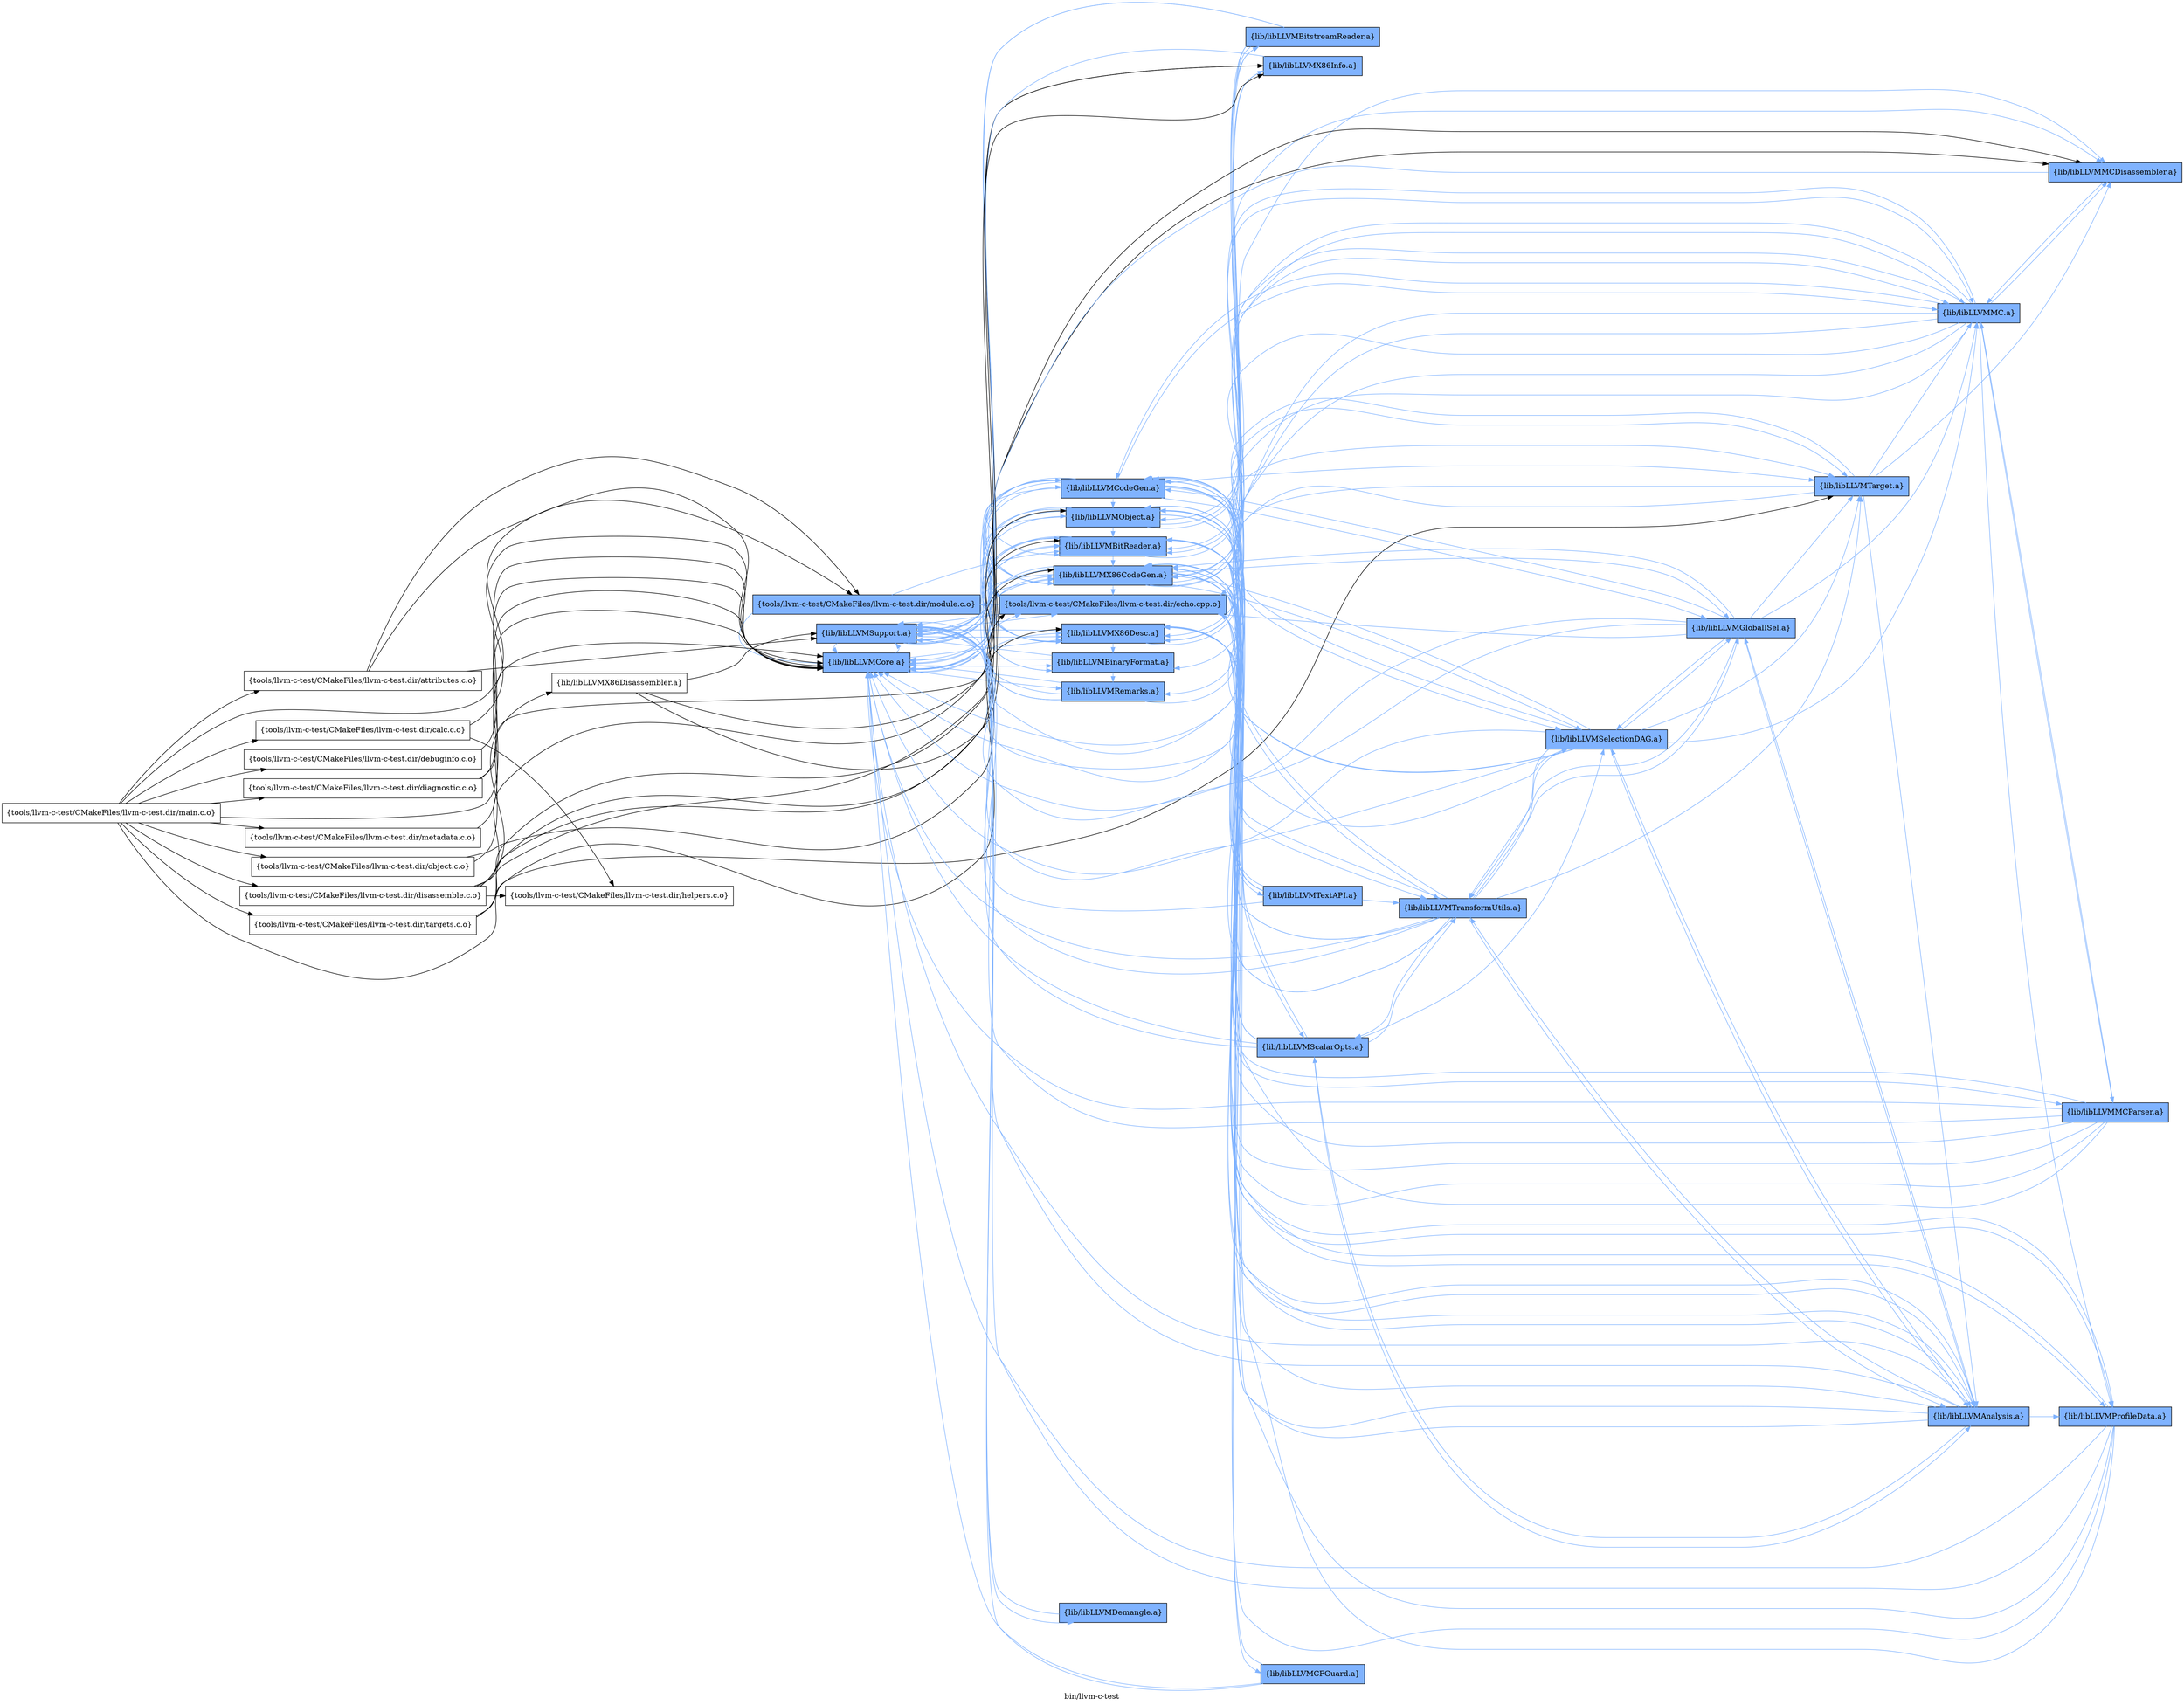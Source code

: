 digraph "bin/llvm-c-test" {
	label="bin/llvm-c-test";
	rankdir=LR;
	{ rank=same; Node0x564261198c88;  }
	{ rank=same; Node0x564261191d48; Node0x564261199728; Node0x564261198828;  }
	{ rank=same; Node0x564261199c28; Node0x56426119b078; Node0x56426119ab28; Node0x5642611927e8; Node0x56426119b758; Node0x564261190ee8; Node0x564261198d28; Node0x56426119b1b8; Node0x5642611918e8;  }

	Node0x564261198c88 [shape=record,shape=box,group=0,label="{tools/llvm-c-test/CMakeFiles/llvm-c-test.dir/attributes.c.o}"];
	Node0x564261198c88 -> Node0x564261191d48;
	Node0x564261198c88 -> Node0x564261199728;
	Node0x564261198c88 -> Node0x564261198828;
	Node0x564261191d48 [shape=record,shape=box,group=1,style=filled,fillcolor="0.600000 0.5 1",label="{tools/llvm-c-test/CMakeFiles/llvm-c-test.dir/module.c.o}"];
	Node0x564261191d48 -> Node0x564261199c28[color="0.600000 0.5 1"];
	Node0x564261191d48 -> Node0x564261199728[color="0.600000 0.5 1"];
	Node0x564261199728 [shape=record,shape=box,group=1,style=filled,fillcolor="0.600000 0.5 1",label="{lib/libLLVMCore.a}"];
	Node0x564261199728 -> Node0x56426119b078[color="0.600000 0.5 1"];
	Node0x564261199728 -> Node0x56426119ab28[color="0.600000 0.5 1"];
	Node0x564261199728 -> Node0x564261198828[color="0.600000 0.5 1"];
	Node0x564261199728 -> Node0x5642611927e8[color="0.600000 0.5 1"];
	Node0x564261199728 -> Node0x56426119b758[color="0.600000 0.5 1"];
	Node0x564261199728 -> Node0x564261199c28[color="0.600000 0.5 1"];
	Node0x564261199728 -> Node0x564261190ee8[color="0.600000 0.5 1"];
	Node0x564261198828 [shape=record,shape=box,group=1,style=filled,fillcolor="0.600000 0.5 1",label="{lib/libLLVMSupport.a}"];
	Node0x564261198828 -> Node0x56426119b758[color="0.600000 0.5 1"];
	Node0x564261198828 -> Node0x56426119b078[color="0.600000 0.5 1"];
	Node0x564261198828 -> Node0x564261199c28[color="0.600000 0.5 1"];
	Node0x564261198828 -> Node0x564261199728[color="0.600000 0.5 1"];
	Node0x564261198828 -> Node0x564261198d28[color="0.600000 0.5 1"];
	Node0x564261198828 -> Node0x56426119ab28[color="0.600000 0.5 1"];
	Node0x564261198828 -> Node0x56426119b1b8[color="0.600000 0.5 1"];
	Node0x564261198828 -> Node0x5642611918e8[color="0.600000 0.5 1"];
	Node0x56426119bf28 [shape=record,shape=box,group=0,label="{tools/llvm-c-test/CMakeFiles/llvm-c-test.dir/calc.c.o}"];
	Node0x56426119bf28 -> Node0x56426119b028;
	Node0x56426119bf28 -> Node0x564261199728;
	Node0x56426119b028 [shape=record,shape=box,group=0,label="{tools/llvm-c-test/CMakeFiles/llvm-c-test.dir/helpers.c.o}"];
	Node0x56426119b9d8 [shape=record,shape=box,group=0,label="{tools/llvm-c-test/CMakeFiles/llvm-c-test.dir/debuginfo.c.o}"];
	Node0x56426119b9d8 -> Node0x564261199728;
	Node0x56426119c658 [shape=record,shape=box,group=0,label="{tools/llvm-c-test/CMakeFiles/llvm-c-test.dir/diagnostic.c.o}"];
	Node0x56426119c658 -> Node0x564261199c28;
	Node0x56426119c658 -> Node0x564261199728;
	Node0x564261199c28 [shape=record,shape=box,group=1,style=filled,fillcolor="0.600000 0.5 1",label="{lib/libLLVMBitReader.a}"];
	Node0x564261199c28 -> Node0x564261199728[color="0.600000 0.5 1"];
	Node0x564261199c28 -> Node0x564261198828[color="0.600000 0.5 1"];
	Node0x564261199c28 -> Node0x56426119b078[color="0.600000 0.5 1"];
	Node0x564261199c28 -> Node0x56426119ab28[color="0.600000 0.5 1"];
	Node0x564261199c28 -> Node0x564261190ad8[color="0.600000 0.5 1"];
	Node0x56426119aad8 [shape=record,shape=box,group=0,label="{tools/llvm-c-test/CMakeFiles/llvm-c-test.dir/disassemble.c.o}"];
	Node0x56426119aad8 -> Node0x56426119b028;
	Node0x56426119aad8 -> Node0x56426119a628;
	Node0x56426119aad8 -> Node0x56426119a128;
	Node0x56426119aad8 -> Node0x56426119ab28;
	Node0x56426119aad8 -> Node0x564261199228;
	Node0x56426119a628 [shape=record,shape=box,group=0,label="{lib/libLLVMX86Disassembler.a}"];
	Node0x56426119a628 -> Node0x56426119a128;
	Node0x56426119a628 -> Node0x564261199228;
	Node0x56426119a628 -> Node0x564261198828;
	Node0x56426119a128 [shape=record,shape=box,group=1,style=filled,fillcolor="0.600000 0.5 1",label="{lib/libLLVMX86Info.a}"];
	Node0x56426119a128 -> Node0x564261198828[color="0.600000 0.5 1"];
	Node0x56426119ab28 [shape=record,shape=box,group=1,style=filled,fillcolor="0.600000 0.5 1",label="{lib/libLLVMX86Desc.a}"];
	Node0x56426119ab28 -> Node0x564261198828[color="0.600000 0.5 1"];
	Node0x56426119ab28 -> Node0x56426119b078[color="0.600000 0.5 1"];
	Node0x56426119ab28 -> Node0x56426119a128[color="0.600000 0.5 1"];
	Node0x56426119ab28 -> Node0x564261199228[color="0.600000 0.5 1"];
	Node0x56426119ab28 -> Node0x5642611904e8[color="0.600000 0.5 1"];
	Node0x56426119ab28 -> Node0x5642611927e8[color="0.600000 0.5 1"];
	Node0x564261199228 [shape=record,shape=box,group=1,style=filled,fillcolor="0.600000 0.5 1",label="{lib/libLLVMMCDisassembler.a}"];
	Node0x564261199228 -> Node0x564261198828[color="0.600000 0.5 1"];
	Node0x564261199228 -> Node0x5642611904e8[color="0.600000 0.5 1"];
	Node0x56426119b758 [shape=record,shape=box,group=1,style=filled,fillcolor="0.600000 0.5 1",label="{tools/llvm-c-test/CMakeFiles/llvm-c-test.dir/echo.cpp.o}"];
	Node0x56426119b758 -> Node0x564261191d48[color="0.600000 0.5 1"];
	Node0x56426119b758 -> Node0x564261199728[color="0.600000 0.5 1"];
	Node0x56426119b758 -> Node0x564261198828[color="0.600000 0.5 1"];
	Node0x56426119b758 -> Node0x564261198328[color="0.600000 0.5 1"];
	Node0x564261198328 [shape=record,shape=box,group=1,style=filled,fillcolor="0.600000 0.5 1",label="{lib/libLLVMTarget.a}"];
	Node0x564261198328 -> Node0x56426119b078[color="0.600000 0.5 1"];
	Node0x564261198328 -> Node0x564261199728[color="0.600000 0.5 1"];
	Node0x564261198328 -> Node0x564261198828[color="0.600000 0.5 1"];
	Node0x564261198328 -> Node0x56426119bfc8[color="0.600000 0.5 1"];
	Node0x564261198328 -> Node0x5642611904e8[color="0.600000 0.5 1"];
	Node0x564261198328 -> Node0x564261199228[color="0.600000 0.5 1"];
	Node0x564261191b18 [shape=record,shape=box,group=0,label="{tools/llvm-c-test/CMakeFiles/llvm-c-test.dir/main.c.o}"];
	Node0x564261191b18 -> Node0x564261198c88;
	Node0x564261191b18 -> Node0x56426119bf28;
	Node0x564261191b18 -> Node0x56426119b9d8;
	Node0x564261191b18 -> Node0x56426119c658;
	Node0x564261191b18 -> Node0x56426119aad8;
	Node0x564261191b18 -> Node0x56426119b758;
	Node0x564261191b18 -> Node0x564261191d48;
	Node0x564261191b18 -> Node0x564261192928;
	Node0x564261191b18 -> Node0x564261190448;
	Node0x564261191b18 -> Node0x564261190a38;
	Node0x564261191b18 -> Node0x564261199728;
	Node0x564261192928 [shape=record,shape=box,group=0,label="{tools/llvm-c-test/CMakeFiles/llvm-c-test.dir/metadata.c.o}"];
	Node0x564261192928 -> Node0x564261199728;
	Node0x564261190448 [shape=record,shape=box,group=0,label="{tools/llvm-c-test/CMakeFiles/llvm-c-test.dir/object.c.o}"];
	Node0x564261190448 -> Node0x564261199728;
	Node0x564261190448 -> Node0x564261198d28;
	Node0x564261190a38 [shape=record,shape=box,group=0,label="{tools/llvm-c-test/CMakeFiles/llvm-c-test.dir/targets.c.o}"];
	Node0x564261190a38 -> Node0x56426119b078;
	Node0x564261190a38 -> Node0x56426119a128;
	Node0x564261190a38 -> Node0x564261198328;
	Node0x564261198d28 [shape=record,shape=box,group=1,style=filled,fillcolor="0.600000 0.5 1",label="{lib/libLLVMObject.a}"];
	Node0x564261198d28 -> Node0x564261199c28[color="0.600000 0.5 1"];
	Node0x564261198d28 -> Node0x56426119ab28[color="0.600000 0.5 1"];
	Node0x564261198d28 -> Node0x564261198828[color="0.600000 0.5 1"];
	Node0x564261198d28 -> Node0x5642611927e8[color="0.600000 0.5 1"];
	Node0x564261198d28 -> Node0x5642611904e8[color="0.600000 0.5 1"];
	Node0x564261198d28 -> Node0x564261199728[color="0.600000 0.5 1"];
	Node0x564261198d28 -> Node0x564261199228[color="0.600000 0.5 1"];
	Node0x564261198d28 -> Node0x56426119cec8[color="0.600000 0.5 1"];
	Node0x564261198d28 -> Node0x56426119b078[color="0.600000 0.5 1"];
	Node0x564261198d28 -> Node0x56426119d288[color="0.600000 0.5 1"];
	Node0x56426119b078 [shape=record,shape=box,group=1,style=filled,fillcolor="0.600000 0.5 1",label="{lib/libLLVMX86CodeGen.a}"];
	Node0x56426119b078 -> Node0x56426119a128[color="0.600000 0.5 1"];
	Node0x56426119b078 -> Node0x564261199728[color="0.600000 0.5 1"];
	Node0x56426119b078 -> Node0x564261198828[color="0.600000 0.5 1"];
	Node0x56426119b078 -> Node0x564261198328[color="0.600000 0.5 1"];
	Node0x56426119b078 -> Node0x564261198878[color="0.600000 0.5 1"];
	Node0x56426119b078 -> Node0x5642611997c8[color="0.600000 0.5 1"];
	Node0x56426119b078 -> Node0x56426119b1b8[color="0.600000 0.5 1"];
	Node0x56426119b078 -> Node0x56426119bfc8[color="0.600000 0.5 1"];
	Node0x56426119b078 -> Node0x56426119e318[color="0.600000 0.5 1"];
	Node0x56426119b078 -> Node0x5642611904e8[color="0.600000 0.5 1"];
	Node0x56426119b078 -> Node0x56426119ab28[color="0.600000 0.5 1"];
	Node0x56426119b078 -> Node0x56426119b758[color="0.600000 0.5 1"];
	Node0x56426119b078 -> Node0x56426119eb38[color="0.600000 0.5 1"];
	Node0x56426119b078 -> Node0x56426119bb18[color="0.600000 0.5 1"];
	Node0x564261198878 [shape=record,shape=box,group=1,style=filled,fillcolor="0.600000 0.5 1",label="{lib/libLLVMGlobalISel.a}"];
	Node0x564261198878 -> Node0x56426119b078[color="0.600000 0.5 1"];
	Node0x564261198878 -> Node0x564261199728[color="0.600000 0.5 1"];
	Node0x564261198878 -> Node0x564261198828[color="0.600000 0.5 1"];
	Node0x564261198878 -> Node0x56426119b1b8[color="0.600000 0.5 1"];
	Node0x564261198878 -> Node0x564261198328[color="0.600000 0.5 1"];
	Node0x564261198878 -> Node0x5642611997c8[color="0.600000 0.5 1"];
	Node0x564261198878 -> Node0x56426119bfc8[color="0.600000 0.5 1"];
	Node0x564261198878 -> Node0x5642611904e8[color="0.600000 0.5 1"];
	Node0x564261198878 -> Node0x56426119b758[color="0.600000 0.5 1"];
	Node0x564261198878 -> Node0x56426119bb18[color="0.600000 0.5 1"];
	Node0x5642611997c8 [shape=record,shape=box,group=1,style=filled,fillcolor="0.600000 0.5 1",label="{lib/libLLVMSelectionDAG.a}"];
	Node0x5642611997c8 -> Node0x56426119b078[color="0.600000 0.5 1"];
	Node0x5642611997c8 -> Node0x564261199728[color="0.600000 0.5 1"];
	Node0x5642611997c8 -> Node0x564261198828[color="0.600000 0.5 1"];
	Node0x5642611997c8 -> Node0x564261198878[color="0.600000 0.5 1"];
	Node0x5642611997c8 -> Node0x56426119b1b8[color="0.600000 0.5 1"];
	Node0x5642611997c8 -> Node0x56426119bfc8[color="0.600000 0.5 1"];
	Node0x5642611997c8 -> Node0x5642611904e8[color="0.600000 0.5 1"];
	Node0x5642611997c8 -> Node0x564261199c28[color="0.600000 0.5 1"];
	Node0x5642611997c8 -> Node0x564261198328[color="0.600000 0.5 1"];
	Node0x5642611997c8 -> Node0x56426119bb18[color="0.600000 0.5 1"];
	Node0x5642611997c8 -> Node0x56426119ab28[color="0.600000 0.5 1"];
	Node0x5642611997c8 -> Node0x564261198d28[color="0.600000 0.5 1"];
	Node0x56426119b1b8 [shape=record,shape=box,group=1,style=filled,fillcolor="0.600000 0.5 1",label="{lib/libLLVMCodeGen.a}"];
	Node0x56426119b1b8 -> Node0x56426119b078[color="0.600000 0.5 1"];
	Node0x56426119b1b8 -> Node0x564261199728[color="0.600000 0.5 1"];
	Node0x56426119b1b8 -> Node0x564261198828[color="0.600000 0.5 1"];
	Node0x56426119b1b8 -> Node0x5642611997c8[color="0.600000 0.5 1"];
	Node0x56426119b1b8 -> Node0x56426119bfc8[color="0.600000 0.5 1"];
	Node0x56426119b1b8 -> Node0x5642611904e8[color="0.600000 0.5 1"];
	Node0x56426119b1b8 -> Node0x564261199c28[color="0.600000 0.5 1"];
	Node0x56426119b1b8 -> Node0x564261198878[color="0.600000 0.5 1"];
	Node0x56426119b1b8 -> Node0x56426119bb18[color="0.600000 0.5 1"];
	Node0x56426119b1b8 -> Node0x56426119ab28[color="0.600000 0.5 1"];
	Node0x56426119b1b8 -> Node0x564261198328[color="0.600000 0.5 1"];
	Node0x56426119b1b8 -> Node0x56426119b758[color="0.600000 0.5 1"];
	Node0x56426119b1b8 -> Node0x564261198d28[color="0.600000 0.5 1"];
	Node0x56426119b1b8 -> Node0x56426119eb38[color="0.600000 0.5 1"];
	Node0x56426119b1b8 -> Node0x56426119aee8[color="0.600000 0.5 1"];
	Node0x56426119bfc8 [shape=record,shape=box,group=1,style=filled,fillcolor="0.600000 0.5 1",label="{lib/libLLVMAnalysis.a}"];
	Node0x56426119bfc8 -> Node0x56426119b078[color="0.600000 0.5 1"];
	Node0x56426119bfc8 -> Node0x564261199728[color="0.600000 0.5 1"];
	Node0x56426119bfc8 -> Node0x564261198828[color="0.600000 0.5 1"];
	Node0x56426119bfc8 -> Node0x56426119b758[color="0.600000 0.5 1"];
	Node0x56426119bfc8 -> Node0x564261199c28[color="0.600000 0.5 1"];
	Node0x56426119bfc8 -> Node0x56426119b1b8[color="0.600000 0.5 1"];
	Node0x56426119bfc8 -> Node0x56426119bb18[color="0.600000 0.5 1"];
	Node0x56426119bfc8 -> Node0x5642611997c8[color="0.600000 0.5 1"];
	Node0x56426119bfc8 -> Node0x56426119ab28[color="0.600000 0.5 1"];
	Node0x56426119bfc8 -> Node0x564261198878[color="0.600000 0.5 1"];
	Node0x56426119bfc8 -> Node0x56426119aee8[color="0.600000 0.5 1"];
	Node0x56426119bfc8 -> Node0x56426119eb38[color="0.600000 0.5 1"];
	Node0x56426119e318 [shape=record,shape=box,group=1,style=filled,fillcolor="0.600000 0.5 1",label="{lib/libLLVMCFGuard.a}"];
	Node0x56426119e318 -> Node0x56426119b078[color="0.600000 0.5 1"];
	Node0x56426119e318 -> Node0x564261199728[color="0.600000 0.5 1"];
	Node0x56426119e318 -> Node0x564261198828[color="0.600000 0.5 1"];
	Node0x5642611904e8 [shape=record,shape=box,group=1,style=filled,fillcolor="0.600000 0.5 1",label="{lib/libLLVMMC.a}"];
	Node0x5642611904e8 -> Node0x56426119ab28[color="0.600000 0.5 1"];
	Node0x5642611904e8 -> Node0x564261198828[color="0.600000 0.5 1"];
	Node0x5642611904e8 -> Node0x564261199c28[color="0.600000 0.5 1"];
	Node0x5642611904e8 -> Node0x564261199728[color="0.600000 0.5 1"];
	Node0x5642611904e8 -> Node0x564261198d28[color="0.600000 0.5 1"];
	Node0x5642611904e8 -> Node0x56426119b1b8[color="0.600000 0.5 1"];
	Node0x5642611904e8 -> Node0x56426119cec8[color="0.600000 0.5 1"];
	Node0x5642611904e8 -> Node0x56426119b078[color="0.600000 0.5 1"];
	Node0x5642611904e8 -> Node0x564261199228[color="0.600000 0.5 1"];
	Node0x5642611904e8 -> Node0x56426119eb38[color="0.600000 0.5 1"];
	Node0x5642611904e8 -> Node0x5642611927e8[color="0.600000 0.5 1"];
	Node0x5642611904e8 -> Node0x56426119b758[color="0.600000 0.5 1"];
	Node0x56426119eb38 [shape=record,shape=box,group=1,style=filled,fillcolor="0.600000 0.5 1",label="{lib/libLLVMProfileData.a}"];
	Node0x56426119eb38 -> Node0x56426119b078[color="0.600000 0.5 1"];
	Node0x56426119eb38 -> Node0x564261199c28[color="0.600000 0.5 1"];
	Node0x56426119eb38 -> Node0x564261199728[color="0.600000 0.5 1"];
	Node0x56426119eb38 -> Node0x564261198d28[color="0.600000 0.5 1"];
	Node0x56426119eb38 -> Node0x564261198828[color="0.600000 0.5 1"];
	Node0x56426119eb38 -> Node0x56426119b1b8[color="0.600000 0.5 1"];
	Node0x56426119eb38 -> Node0x56426119ab28[color="0.600000 0.5 1"];
	Node0x56426119bb18 [shape=record,shape=box,group=1,style=filled,fillcolor="0.600000 0.5 1",label="{lib/libLLVMTransformUtils.a}"];
	Node0x56426119bb18 -> Node0x56426119b758[color="0.600000 0.5 1"];
	Node0x56426119bb18 -> Node0x564261199728[color="0.600000 0.5 1"];
	Node0x56426119bb18 -> Node0x56426119b078[color="0.600000 0.5 1"];
	Node0x56426119bb18 -> Node0x56426119b1b8[color="0.600000 0.5 1"];
	Node0x56426119bb18 -> Node0x564261198828[color="0.600000 0.5 1"];
	Node0x56426119bb18 -> Node0x56426119bfc8[color="0.600000 0.5 1"];
	Node0x56426119bb18 -> Node0x56426119aee8[color="0.600000 0.5 1"];
	Node0x56426119bb18 -> Node0x564261199c28[color="0.600000 0.5 1"];
	Node0x56426119bb18 -> Node0x56426119ab28[color="0.600000 0.5 1"];
	Node0x56426119bb18 -> Node0x564261198328[color="0.600000 0.5 1"];
	Node0x56426119bb18 -> Node0x564261198878[color="0.600000 0.5 1"];
	Node0x56426119bb18 -> Node0x5642611997c8[color="0.600000 0.5 1"];
	Node0x56426119bb18 -> Node0x564261198d28[color="0.600000 0.5 1"];
	Node0x5642611927e8 [shape=record,shape=box,group=1,style=filled,fillcolor="0.600000 0.5 1",label="{lib/libLLVMBinaryFormat.a}"];
	Node0x5642611927e8 -> Node0x564261199728[color="0.600000 0.5 1"];
	Node0x5642611927e8 -> Node0x564261198828[color="0.600000 0.5 1"];
	Node0x5642611927e8 -> Node0x564261190ee8[color="0.600000 0.5 1"];
	Node0x5642611927e8 -> Node0x564261199c28[color="0.600000 0.5 1"];
	Node0x564261190ad8 [shape=record,shape=box,group=1,style=filled,fillcolor="0.600000 0.5 1",label="{lib/libLLVMBitstreamReader.a}"];
	Node0x564261190ad8 -> Node0x564261199c28[color="0.600000 0.5 1"];
	Node0x564261190ad8 -> Node0x56426119ab28[color="0.600000 0.5 1"];
	Node0x564261190ad8 -> Node0x564261199728[color="0.600000 0.5 1"];
	Node0x564261190ad8 -> Node0x564261198828[color="0.600000 0.5 1"];
	Node0x564261190ad8 -> Node0x564261190ee8[color="0.600000 0.5 1"];
	Node0x564261190ee8 [shape=record,shape=box,group=1,style=filled,fillcolor="0.600000 0.5 1",label="{lib/libLLVMRemarks.a}"];
	Node0x564261190ee8 -> Node0x564261198828[color="0.600000 0.5 1"];
	Node0x564261190ee8 -> Node0x564261199c28[color="0.600000 0.5 1"];
	Node0x564261190ee8 -> Node0x564261199728[color="0.600000 0.5 1"];
	Node0x564261190ee8 -> Node0x56426119ab28[color="0.600000 0.5 1"];
	Node0x564261190ee8 -> Node0x564261190ad8[color="0.600000 0.5 1"];
	Node0x564261190ee8 -> Node0x56426119b1b8[color="0.600000 0.5 1"];
	Node0x56426119cec8 [shape=record,shape=box,group=1,style=filled,fillcolor="0.600000 0.5 1",label="{lib/libLLVMMCParser.a}"];
	Node0x56426119cec8 -> Node0x564261199c28[color="0.600000 0.5 1"];
	Node0x56426119cec8 -> Node0x56426119ab28[color="0.600000 0.5 1"];
	Node0x56426119cec8 -> Node0x564261198d28[color="0.600000 0.5 1"];
	Node0x56426119cec8 -> Node0x564261198828[color="0.600000 0.5 1"];
	Node0x56426119cec8 -> Node0x56426119b1b8[color="0.600000 0.5 1"];
	Node0x56426119cec8 -> Node0x5642611904e8[color="0.600000 0.5 1"];
	Node0x56426119cec8 -> Node0x56426119b078[color="0.600000 0.5 1"];
	Node0x56426119cec8 -> Node0x564261199728[color="0.600000 0.5 1"];
	Node0x56426119d288 [shape=record,shape=box,group=1,style=filled,fillcolor="0.600000 0.5 1",label="{lib/libLLVMTextAPI.a}"];
	Node0x56426119d288 -> Node0x564261198828[color="0.600000 0.5 1"];
	Node0x56426119d288 -> Node0x564261199c28[color="0.600000 0.5 1"];
	Node0x56426119d288 -> Node0x56426119ab28[color="0.600000 0.5 1"];
	Node0x56426119d288 -> Node0x564261198d28[color="0.600000 0.5 1"];
	Node0x56426119d288 -> Node0x56426119b1b8[color="0.600000 0.5 1"];
	Node0x56426119d288 -> Node0x56426119b758[color="0.600000 0.5 1"];
	Node0x56426119d288 -> Node0x56426119b078[color="0.600000 0.5 1"];
	Node0x56426119d288 -> Node0x56426119bb18[color="0.600000 0.5 1"];
	Node0x56426119aee8 [shape=record,shape=box,group=1,style=filled,fillcolor="0.600000 0.5 1",label="{lib/libLLVMScalarOpts.a}"];
	Node0x56426119aee8 -> Node0x56426119b078[color="0.600000 0.5 1"];
	Node0x56426119aee8 -> Node0x564261199728[color="0.600000 0.5 1"];
	Node0x56426119aee8 -> Node0x56426119b1b8[color="0.600000 0.5 1"];
	Node0x56426119aee8 -> Node0x564261198828[color="0.600000 0.5 1"];
	Node0x56426119aee8 -> Node0x56426119bb18[color="0.600000 0.5 1"];
	Node0x56426119aee8 -> Node0x56426119bfc8[color="0.600000 0.5 1"];
	Node0x56426119aee8 -> Node0x56426119b758[color="0.600000 0.5 1"];
	Node0x56426119aee8 -> Node0x564261199c28[color="0.600000 0.5 1"];
	Node0x56426119aee8 -> Node0x5642611997c8[color="0.600000 0.5 1"];
	Node0x5642611918e8 [shape=record,shape=box,group=1,style=filled,fillcolor="0.600000 0.5 1",label="{lib/libLLVMDemangle.a}"];
	Node0x5642611918e8 -> Node0x564261198828[color="0.600000 0.5 1"];
}
